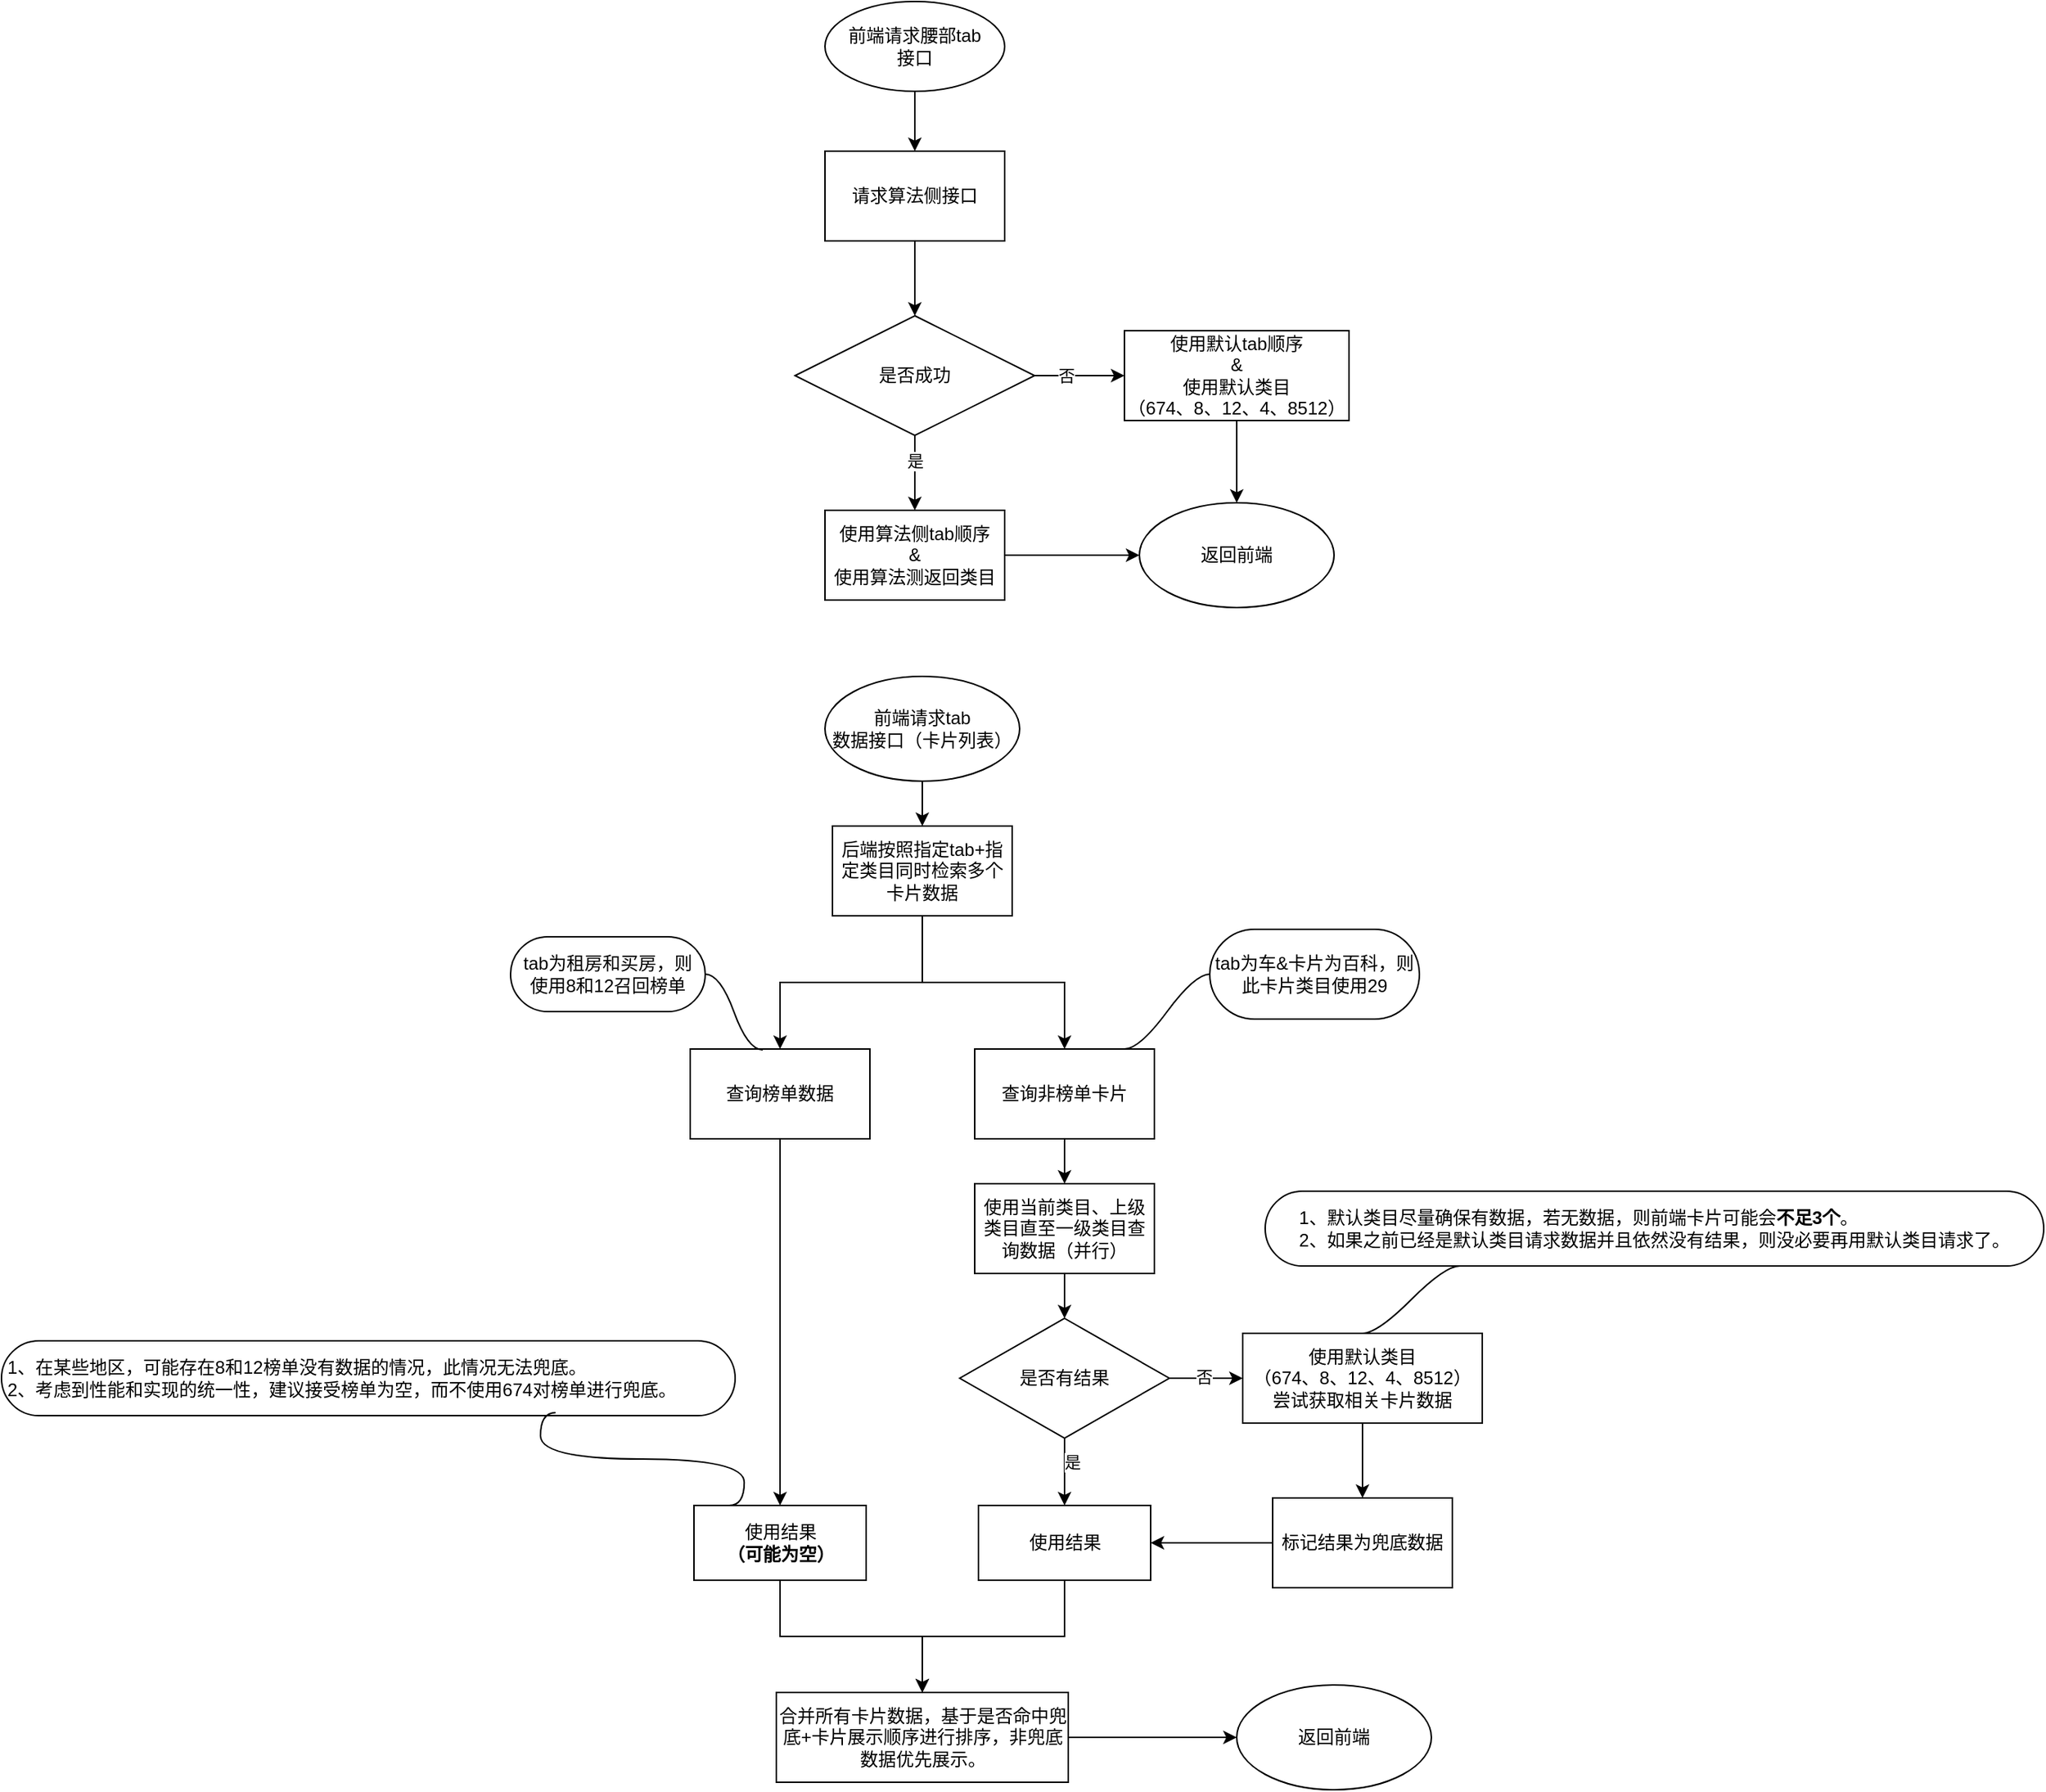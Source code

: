 <mxfile version="24.4.4" type="github">
  <diagram id="C5RBs43oDa-KdzZeNtuy" name="Page-1">
    <mxGraphModel dx="3038" dy="1768" grid="1" gridSize="10" guides="1" tooltips="1" connect="1" arrows="1" fold="1" page="1" pageScale="1" pageWidth="827" pageHeight="1169" math="0" shadow="0">
      <root>
        <mxCell id="WIyWlLk6GJQsqaUBKTNV-0" />
        <mxCell id="WIyWlLk6GJQsqaUBKTNV-1" parent="WIyWlLk6GJQsqaUBKTNV-0" />
        <mxCell id="9rlHRxyPnhzW2T0-l2du-4" value="" style="edgeStyle=orthogonalEdgeStyle;rounded=0;orthogonalLoop=1;jettySize=auto;html=1;" edge="1" parent="WIyWlLk6GJQsqaUBKTNV-1" source="9rlHRxyPnhzW2T0-l2du-2" target="9rlHRxyPnhzW2T0-l2du-3">
          <mxGeometry relative="1" as="geometry" />
        </mxCell>
        <mxCell id="9rlHRxyPnhzW2T0-l2du-2" value="前端请求腰部tab&lt;div&gt;接口&lt;/div&gt;" style="ellipse;whiteSpace=wrap;html=1;" vertex="1" parent="WIyWlLk6GJQsqaUBKTNV-1">
          <mxGeometry x="-810" y="-1160" width="120" height="60" as="geometry" />
        </mxCell>
        <mxCell id="9rlHRxyPnhzW2T0-l2du-6" value="" style="edgeStyle=orthogonalEdgeStyle;rounded=0;orthogonalLoop=1;jettySize=auto;html=1;" edge="1" parent="WIyWlLk6GJQsqaUBKTNV-1" source="9rlHRxyPnhzW2T0-l2du-3" target="9rlHRxyPnhzW2T0-l2du-5">
          <mxGeometry relative="1" as="geometry" />
        </mxCell>
        <mxCell id="9rlHRxyPnhzW2T0-l2du-3" value="请求算法侧接口" style="rounded=0;whiteSpace=wrap;html=1;" vertex="1" parent="WIyWlLk6GJQsqaUBKTNV-1">
          <mxGeometry x="-810" y="-1060" width="120" height="60" as="geometry" />
        </mxCell>
        <mxCell id="9rlHRxyPnhzW2T0-l2du-8" value="" style="edgeStyle=orthogonalEdgeStyle;rounded=0;orthogonalLoop=1;jettySize=auto;html=1;" edge="1" parent="WIyWlLk6GJQsqaUBKTNV-1" source="9rlHRxyPnhzW2T0-l2du-5" target="9rlHRxyPnhzW2T0-l2du-7">
          <mxGeometry relative="1" as="geometry" />
        </mxCell>
        <mxCell id="9rlHRxyPnhzW2T0-l2du-9" value="否" style="edgeLabel;html=1;align=center;verticalAlign=middle;resizable=0;points=[];" vertex="1" connectable="0" parent="9rlHRxyPnhzW2T0-l2du-8">
          <mxGeometry x="-0.319" relative="1" as="geometry">
            <mxPoint as="offset" />
          </mxGeometry>
        </mxCell>
        <mxCell id="9rlHRxyPnhzW2T0-l2du-11" value="" style="edgeStyle=orthogonalEdgeStyle;rounded=0;orthogonalLoop=1;jettySize=auto;html=1;" edge="1" parent="WIyWlLk6GJQsqaUBKTNV-1" source="9rlHRxyPnhzW2T0-l2du-5" target="9rlHRxyPnhzW2T0-l2du-10">
          <mxGeometry relative="1" as="geometry" />
        </mxCell>
        <mxCell id="9rlHRxyPnhzW2T0-l2du-12" value="是" style="edgeLabel;html=1;align=center;verticalAlign=middle;resizable=0;points=[];" vertex="1" connectable="0" parent="9rlHRxyPnhzW2T0-l2du-11">
          <mxGeometry x="-0.333" relative="1" as="geometry">
            <mxPoint as="offset" />
          </mxGeometry>
        </mxCell>
        <mxCell id="9rlHRxyPnhzW2T0-l2du-5" value="是否成功" style="rhombus;whiteSpace=wrap;html=1;rounded=0;" vertex="1" parent="WIyWlLk6GJQsqaUBKTNV-1">
          <mxGeometry x="-830" y="-950" width="160" height="80" as="geometry" />
        </mxCell>
        <mxCell id="9rlHRxyPnhzW2T0-l2du-15" value="" style="edgeStyle=orthogonalEdgeStyle;rounded=0;orthogonalLoop=1;jettySize=auto;html=1;" edge="1" parent="WIyWlLk6GJQsqaUBKTNV-1" source="9rlHRxyPnhzW2T0-l2du-7" target="9rlHRxyPnhzW2T0-l2du-14">
          <mxGeometry relative="1" as="geometry" />
        </mxCell>
        <mxCell id="9rlHRxyPnhzW2T0-l2du-7" value="&lt;div&gt;使用默认tab顺序&lt;br&gt;&amp;amp;&lt;/div&gt;使用默认类目&lt;div&gt;（674、8、12、4、8512）&lt;/div&gt;" style="whiteSpace=wrap;html=1;rounded=0;" vertex="1" parent="WIyWlLk6GJQsqaUBKTNV-1">
          <mxGeometry x="-610" y="-940" width="150" height="60" as="geometry" />
        </mxCell>
        <mxCell id="9rlHRxyPnhzW2T0-l2du-16" value="" style="edgeStyle=orthogonalEdgeStyle;rounded=0;orthogonalLoop=1;jettySize=auto;html=1;" edge="1" parent="WIyWlLk6GJQsqaUBKTNV-1" source="9rlHRxyPnhzW2T0-l2du-10" target="9rlHRxyPnhzW2T0-l2du-14">
          <mxGeometry relative="1" as="geometry" />
        </mxCell>
        <mxCell id="9rlHRxyPnhzW2T0-l2du-10" value="&lt;div&gt;使用算法侧tab顺序&lt;/div&gt;&lt;div&gt;&amp;amp;&lt;/div&gt;使用算法测返回类目" style="whiteSpace=wrap;html=1;rounded=0;" vertex="1" parent="WIyWlLk6GJQsqaUBKTNV-1">
          <mxGeometry x="-810" y="-820" width="120" height="60" as="geometry" />
        </mxCell>
        <mxCell id="9rlHRxyPnhzW2T0-l2du-14" value="返回前端" style="ellipse;whiteSpace=wrap;html=1;" vertex="1" parent="WIyWlLk6GJQsqaUBKTNV-1">
          <mxGeometry x="-600" y="-825" width="130" height="70" as="geometry" />
        </mxCell>
        <mxCell id="9rlHRxyPnhzW2T0-l2du-19" value="" style="edgeStyle=orthogonalEdgeStyle;rounded=0;orthogonalLoop=1;jettySize=auto;html=1;" edge="1" parent="WIyWlLk6GJQsqaUBKTNV-1" source="9rlHRxyPnhzW2T0-l2du-17" target="9rlHRxyPnhzW2T0-l2du-18">
          <mxGeometry relative="1" as="geometry" />
        </mxCell>
        <mxCell id="9rlHRxyPnhzW2T0-l2du-17" value="前端请求tab&lt;div&gt;数据接口（卡片列表）&lt;/div&gt;" style="ellipse;whiteSpace=wrap;html=1;" vertex="1" parent="WIyWlLk6GJQsqaUBKTNV-1">
          <mxGeometry x="-810" y="-709" width="130" height="70" as="geometry" />
        </mxCell>
        <mxCell id="9rlHRxyPnhzW2T0-l2du-25" value="" style="edgeStyle=orthogonalEdgeStyle;rounded=0;orthogonalLoop=1;jettySize=auto;html=1;" edge="1" parent="WIyWlLk6GJQsqaUBKTNV-1" source="9rlHRxyPnhzW2T0-l2du-18" target="9rlHRxyPnhzW2T0-l2du-23">
          <mxGeometry relative="1" as="geometry" />
        </mxCell>
        <mxCell id="9rlHRxyPnhzW2T0-l2du-18" value="后端按照指定tab+指定类目同时检索多个卡片数据" style="rounded=0;whiteSpace=wrap;html=1;" vertex="1" parent="WIyWlLk6GJQsqaUBKTNV-1">
          <mxGeometry x="-805" y="-609" width="120" height="60" as="geometry" />
        </mxCell>
        <mxCell id="9rlHRxyPnhzW2T0-l2du-29" value="" style="edgeStyle=orthogonalEdgeStyle;rounded=0;orthogonalLoop=1;jettySize=auto;html=1;" edge="1" parent="WIyWlLk6GJQsqaUBKTNV-1" source="9rlHRxyPnhzW2T0-l2du-22" target="9rlHRxyPnhzW2T0-l2du-51">
          <mxGeometry relative="1" as="geometry">
            <mxPoint x="-840" y="-330" as="targetPoint" />
          </mxGeometry>
        </mxCell>
        <mxCell id="9rlHRxyPnhzW2T0-l2du-22" value="查询榜单数据" style="rounded=0;whiteSpace=wrap;html=1;" vertex="1" parent="WIyWlLk6GJQsqaUBKTNV-1">
          <mxGeometry x="-900" y="-460" width="120" height="60" as="geometry" />
        </mxCell>
        <mxCell id="9rlHRxyPnhzW2T0-l2du-31" value="" style="edgeStyle=orthogonalEdgeStyle;rounded=0;orthogonalLoop=1;jettySize=auto;html=1;" edge="1" parent="WIyWlLk6GJQsqaUBKTNV-1" source="9rlHRxyPnhzW2T0-l2du-23" target="9rlHRxyPnhzW2T0-l2du-30">
          <mxGeometry relative="1" as="geometry" />
        </mxCell>
        <mxCell id="9rlHRxyPnhzW2T0-l2du-23" value="查询非榜单卡片" style="rounded=0;whiteSpace=wrap;html=1;" vertex="1" parent="WIyWlLk6GJQsqaUBKTNV-1">
          <mxGeometry x="-710" y="-460" width="120" height="60" as="geometry" />
        </mxCell>
        <mxCell id="9rlHRxyPnhzW2T0-l2du-27" value="" style="edgeStyle=orthogonalEdgeStyle;rounded=0;orthogonalLoop=1;jettySize=auto;html=1;exitX=0.5;exitY=1;exitDx=0;exitDy=0;entryX=0.5;entryY=0;entryDx=0;entryDy=0;" edge="1" parent="WIyWlLk6GJQsqaUBKTNV-1" source="9rlHRxyPnhzW2T0-l2du-18" target="9rlHRxyPnhzW2T0-l2du-22">
          <mxGeometry relative="1" as="geometry">
            <mxPoint x="-905.55" y="-490" as="sourcePoint" />
            <mxPoint x="-810" y="-460" as="targetPoint" />
          </mxGeometry>
        </mxCell>
        <mxCell id="9rlHRxyPnhzW2T0-l2du-35" value="" style="edgeStyle=orthogonalEdgeStyle;rounded=0;orthogonalLoop=1;jettySize=auto;html=1;" edge="1" parent="WIyWlLk6GJQsqaUBKTNV-1" source="9rlHRxyPnhzW2T0-l2du-30" target="9rlHRxyPnhzW2T0-l2du-34">
          <mxGeometry relative="1" as="geometry" />
        </mxCell>
        <mxCell id="9rlHRxyPnhzW2T0-l2du-30" value="使用当前类目、上级类目直至一级类目查询数据（并行）" style="rounded=0;whiteSpace=wrap;html=1;" vertex="1" parent="WIyWlLk6GJQsqaUBKTNV-1">
          <mxGeometry x="-710" y="-370" width="120" height="60" as="geometry" />
        </mxCell>
        <mxCell id="9rlHRxyPnhzW2T0-l2du-37" value="" style="edgeStyle=orthogonalEdgeStyle;rounded=0;orthogonalLoop=1;jettySize=auto;html=1;" edge="1" parent="WIyWlLk6GJQsqaUBKTNV-1" source="9rlHRxyPnhzW2T0-l2du-34" target="9rlHRxyPnhzW2T0-l2du-36">
          <mxGeometry relative="1" as="geometry" />
        </mxCell>
        <mxCell id="9rlHRxyPnhzW2T0-l2du-38" value="否" style="edgeLabel;html=1;align=center;verticalAlign=middle;resizable=0;points=[];" vertex="1" connectable="0" parent="9rlHRxyPnhzW2T0-l2du-37">
          <mxGeometry x="-0.061" y="1" relative="1" as="geometry">
            <mxPoint as="offset" />
          </mxGeometry>
        </mxCell>
        <mxCell id="9rlHRxyPnhzW2T0-l2du-45" value="" style="edgeStyle=orthogonalEdgeStyle;rounded=0;orthogonalLoop=1;jettySize=auto;html=1;" edge="1" parent="WIyWlLk6GJQsqaUBKTNV-1" source="9rlHRxyPnhzW2T0-l2du-34" target="9rlHRxyPnhzW2T0-l2du-44">
          <mxGeometry relative="1" as="geometry" />
        </mxCell>
        <mxCell id="9rlHRxyPnhzW2T0-l2du-64" value="是" style="edgeLabel;html=1;align=center;verticalAlign=middle;resizable=0;points=[];" vertex="1" connectable="0" parent="9rlHRxyPnhzW2T0-l2du-45">
          <mxGeometry x="-0.302" y="5" relative="1" as="geometry">
            <mxPoint as="offset" />
          </mxGeometry>
        </mxCell>
        <mxCell id="9rlHRxyPnhzW2T0-l2du-34" value="是否有结果" style="rhombus;whiteSpace=wrap;html=1;rounded=0;" vertex="1" parent="WIyWlLk6GJQsqaUBKTNV-1">
          <mxGeometry x="-720" y="-280" width="140" height="80" as="geometry" />
        </mxCell>
        <mxCell id="9rlHRxyPnhzW2T0-l2du-49" value="" style="edgeStyle=orthogonalEdgeStyle;rounded=0;orthogonalLoop=1;jettySize=auto;html=1;" edge="1" parent="WIyWlLk6GJQsqaUBKTNV-1" source="9rlHRxyPnhzW2T0-l2du-36" target="9rlHRxyPnhzW2T0-l2du-48">
          <mxGeometry relative="1" as="geometry" />
        </mxCell>
        <mxCell id="9rlHRxyPnhzW2T0-l2du-36" value="使用默认类目&lt;div&gt;（674、8、12、4、8512）&lt;div&gt;尝试获取相关卡片数据&lt;/div&gt;&lt;/div&gt;" style="whiteSpace=wrap;html=1;rounded=0;" vertex="1" parent="WIyWlLk6GJQsqaUBKTNV-1">
          <mxGeometry x="-531" y="-270" width="160" height="60" as="geometry" />
        </mxCell>
        <mxCell id="9rlHRxyPnhzW2T0-l2du-39" value="tab为车&amp;amp;卡片为百科，则此卡片类目使用29" style="whiteSpace=wrap;html=1;rounded=1;arcSize=50;align=center;verticalAlign=middle;strokeWidth=1;autosize=1;spacing=4;treeFolding=1;treeMoving=1;newEdgeStyle={&quot;edgeStyle&quot;:&quot;entityRelationEdgeStyle&quot;,&quot;startArrow&quot;:&quot;none&quot;,&quot;endArrow&quot;:&quot;none&quot;,&quot;segment&quot;:10,&quot;curved&quot;:1,&quot;sourcePerimeterSpacing&quot;:0,&quot;targetPerimeterSpacing&quot;:0};" vertex="1" parent="WIyWlLk6GJQsqaUBKTNV-1">
          <mxGeometry x="-553" y="-540" width="140" height="60" as="geometry" />
        </mxCell>
        <mxCell id="9rlHRxyPnhzW2T0-l2du-40" value="" style="edgeStyle=entityRelationEdgeStyle;startArrow=none;endArrow=none;segment=10;curved=1;sourcePerimeterSpacing=0;targetPerimeterSpacing=0;rounded=0;" edge="1" target="9rlHRxyPnhzW2T0-l2du-39" parent="WIyWlLk6GJQsqaUBKTNV-1">
          <mxGeometry relative="1" as="geometry">
            <mxPoint x="-610" y="-460" as="sourcePoint" />
          </mxGeometry>
        </mxCell>
        <mxCell id="9rlHRxyPnhzW2T0-l2du-42" value="tab为租房和买房，则使用8和12召回榜单" style="whiteSpace=wrap;html=1;rounded=1;arcSize=50;align=center;verticalAlign=middle;strokeWidth=1;autosize=1;spacing=4;treeFolding=1;treeMoving=1;newEdgeStyle={&quot;edgeStyle&quot;:&quot;entityRelationEdgeStyle&quot;,&quot;startArrow&quot;:&quot;none&quot;,&quot;endArrow&quot;:&quot;none&quot;,&quot;segment&quot;:10,&quot;curved&quot;:1,&quot;sourcePerimeterSpacing&quot;:0,&quot;targetPerimeterSpacing&quot;:0};" vertex="1" parent="WIyWlLk6GJQsqaUBKTNV-1">
          <mxGeometry x="-1020" y="-535" width="130" height="50" as="geometry" />
        </mxCell>
        <mxCell id="9rlHRxyPnhzW2T0-l2du-43" value="" style="edgeStyle=entityRelationEdgeStyle;startArrow=none;endArrow=none;segment=10;curved=1;sourcePerimeterSpacing=0;targetPerimeterSpacing=0;rounded=0;exitX=0.404;exitY=0.009;exitDx=0;exitDy=0;exitPerimeter=0;" edge="1" target="9rlHRxyPnhzW2T0-l2du-42" parent="WIyWlLk6GJQsqaUBKTNV-1" source="9rlHRxyPnhzW2T0-l2du-22">
          <mxGeometry relative="1" as="geometry">
            <mxPoint x="-913.12" y="-467.59" as="sourcePoint" />
            <Array as="points">
              <mxPoint x="-850" y="-460" />
              <mxPoint x="-860" y="-460" />
              <mxPoint x="-860" y="-460" />
            </Array>
          </mxGeometry>
        </mxCell>
        <mxCell id="9rlHRxyPnhzW2T0-l2du-54" value="" style="edgeStyle=orthogonalEdgeStyle;rounded=0;orthogonalLoop=1;jettySize=auto;html=1;" edge="1" parent="WIyWlLk6GJQsqaUBKTNV-1" source="9rlHRxyPnhzW2T0-l2du-44" target="9rlHRxyPnhzW2T0-l2du-52">
          <mxGeometry relative="1" as="geometry" />
        </mxCell>
        <mxCell id="9rlHRxyPnhzW2T0-l2du-44" value="使用结果" style="whiteSpace=wrap;html=1;rounded=0;" vertex="1" parent="WIyWlLk6GJQsqaUBKTNV-1">
          <mxGeometry x="-707.5" y="-155" width="115" height="50" as="geometry" />
        </mxCell>
        <mxCell id="9rlHRxyPnhzW2T0-l2du-50" value="" style="edgeStyle=orthogonalEdgeStyle;rounded=0;orthogonalLoop=1;jettySize=auto;html=1;" edge="1" parent="WIyWlLk6GJQsqaUBKTNV-1" source="9rlHRxyPnhzW2T0-l2du-48" target="9rlHRxyPnhzW2T0-l2du-44">
          <mxGeometry relative="1" as="geometry" />
        </mxCell>
        <mxCell id="9rlHRxyPnhzW2T0-l2du-48" value="标记结果为兜底数据" style="whiteSpace=wrap;html=1;rounded=0;" vertex="1" parent="WIyWlLk6GJQsqaUBKTNV-1">
          <mxGeometry x="-511" y="-160" width="120" height="60" as="geometry" />
        </mxCell>
        <mxCell id="9rlHRxyPnhzW2T0-l2du-53" value="" style="edgeStyle=orthogonalEdgeStyle;rounded=0;orthogonalLoop=1;jettySize=auto;html=1;" edge="1" parent="WIyWlLk6GJQsqaUBKTNV-1" source="9rlHRxyPnhzW2T0-l2du-51" target="9rlHRxyPnhzW2T0-l2du-52">
          <mxGeometry relative="1" as="geometry" />
        </mxCell>
        <mxCell id="9rlHRxyPnhzW2T0-l2du-51" value="使用结果&lt;div&gt;&lt;b&gt;（可能为空）&lt;/b&gt;&lt;/div&gt;" style="whiteSpace=wrap;html=1;rounded=0;" vertex="1" parent="WIyWlLk6GJQsqaUBKTNV-1">
          <mxGeometry x="-897.5" y="-155" width="115" height="50" as="geometry" />
        </mxCell>
        <mxCell id="9rlHRxyPnhzW2T0-l2du-57" value="" style="edgeStyle=orthogonalEdgeStyle;rounded=0;orthogonalLoop=1;jettySize=auto;html=1;" edge="1" parent="WIyWlLk6GJQsqaUBKTNV-1" source="9rlHRxyPnhzW2T0-l2du-52" target="9rlHRxyPnhzW2T0-l2du-56">
          <mxGeometry relative="1" as="geometry" />
        </mxCell>
        <mxCell id="9rlHRxyPnhzW2T0-l2du-52" value="合并所有卡片数据，基于是否命中兜底+卡片展示顺序进行排序，非兜底数据优先展示。" style="whiteSpace=wrap;html=1;rounded=0;" vertex="1" parent="WIyWlLk6GJQsqaUBKTNV-1">
          <mxGeometry x="-842.5" y="-30" width="195" height="60" as="geometry" />
        </mxCell>
        <mxCell id="9rlHRxyPnhzW2T0-l2du-56" value="返回前端" style="ellipse;whiteSpace=wrap;html=1;" vertex="1" parent="WIyWlLk6GJQsqaUBKTNV-1">
          <mxGeometry x="-535" y="-35" width="130" height="70" as="geometry" />
        </mxCell>
        <mxCell id="9rlHRxyPnhzW2T0-l2du-58" value="&lt;div style=&quot;text-align: left;&quot;&gt;&lt;span style=&quot;background-color: initial;&quot;&gt;1、默认类目尽量确保有数据，若无数据，则前端卡片可能会&lt;b&gt;不足3个&lt;/b&gt;。&lt;/span&gt;&lt;/div&gt;&lt;div style=&quot;text-align: left;&quot;&gt;&lt;span style=&quot;&quot;&gt;2、如果之前已经是默认类目请求数据并且依然没有结果，则没必要再用默认类目请求了。&lt;/span&gt;&lt;br&gt;&lt;/div&gt;" style="whiteSpace=wrap;html=1;rounded=1;arcSize=50;align=center;verticalAlign=middle;strokeWidth=1;autosize=1;spacing=4;treeFolding=1;treeMoving=1;newEdgeStyle={&quot;edgeStyle&quot;:&quot;entityRelationEdgeStyle&quot;,&quot;startArrow&quot;:&quot;none&quot;,&quot;endArrow&quot;:&quot;none&quot;,&quot;segment&quot;:10,&quot;curved&quot;:1,&quot;sourcePerimeterSpacing&quot;:0,&quot;targetPerimeterSpacing&quot;:0};" vertex="1" parent="WIyWlLk6GJQsqaUBKTNV-1">
          <mxGeometry x="-516" y="-365" width="520" height="50" as="geometry" />
        </mxCell>
        <mxCell id="9rlHRxyPnhzW2T0-l2du-59" value="" style="edgeStyle=entityRelationEdgeStyle;startArrow=none;endArrow=none;segment=10;curved=1;sourcePerimeterSpacing=0;targetPerimeterSpacing=0;rounded=0;exitX=0.5;exitY=0;exitDx=0;exitDy=0;entryX=0.25;entryY=1;entryDx=0;entryDy=0;" edge="1" parent="WIyWlLk6GJQsqaUBKTNV-1" target="9rlHRxyPnhzW2T0-l2du-58" source="9rlHRxyPnhzW2T0-l2du-36">
          <mxGeometry relative="1" as="geometry">
            <mxPoint x="-391" y="-270" as="sourcePoint" />
          </mxGeometry>
        </mxCell>
        <mxCell id="9rlHRxyPnhzW2T0-l2du-65" value="1、在某些地区，可能存在8和12榜单没有数据的情况，此情况无法兜底。&lt;br&gt;2、考虑到性能和实现的统一性，建议接受榜单为空，而不使用674对榜单进行兜底。" style="whiteSpace=wrap;html=1;rounded=1;arcSize=50;align=left;verticalAlign=middle;strokeWidth=1;autosize=1;spacing=4;treeFolding=1;treeMoving=1;newEdgeStyle={&quot;edgeStyle&quot;:&quot;entityRelationEdgeStyle&quot;,&quot;startArrow&quot;:&quot;none&quot;,&quot;endArrow&quot;:&quot;none&quot;,&quot;segment&quot;:10,&quot;curved&quot;:1,&quot;sourcePerimeterSpacing&quot;:0,&quot;targetPerimeterSpacing&quot;:0};" vertex="1" parent="WIyWlLk6GJQsqaUBKTNV-1">
          <mxGeometry x="-1360" y="-265" width="490" height="50" as="geometry" />
        </mxCell>
        <mxCell id="9rlHRxyPnhzW2T0-l2du-66" value="" style="edgeStyle=entityRelationEdgeStyle;startArrow=none;endArrow=none;segment=10;curved=1;sourcePerimeterSpacing=0;targetPerimeterSpacing=0;rounded=0;entryX=0.25;entryY=1;entryDx=0;entryDy=0;exitX=0.118;exitY=0.14;exitDx=0;exitDy=0;exitPerimeter=0;" edge="1" parent="WIyWlLk6GJQsqaUBKTNV-1">
          <mxGeometry relative="1" as="geometry">
            <mxPoint x="-873.93" y="-155" as="sourcePoint" />
            <mxPoint x="-990" y="-217" as="targetPoint" />
            <Array as="points">
              <mxPoint x="-860" y="-147" />
              <mxPoint x="-880" y="-157" />
              <mxPoint x="-980" y="-157" />
              <mxPoint x="-880" y="-147" />
              <mxPoint x="-860" y="-167" />
              <mxPoint x="-980" y="-157" />
              <mxPoint x="-960" y="-197" />
              <mxPoint x="-980" y="-237" />
            </Array>
          </mxGeometry>
        </mxCell>
      </root>
    </mxGraphModel>
  </diagram>
</mxfile>
